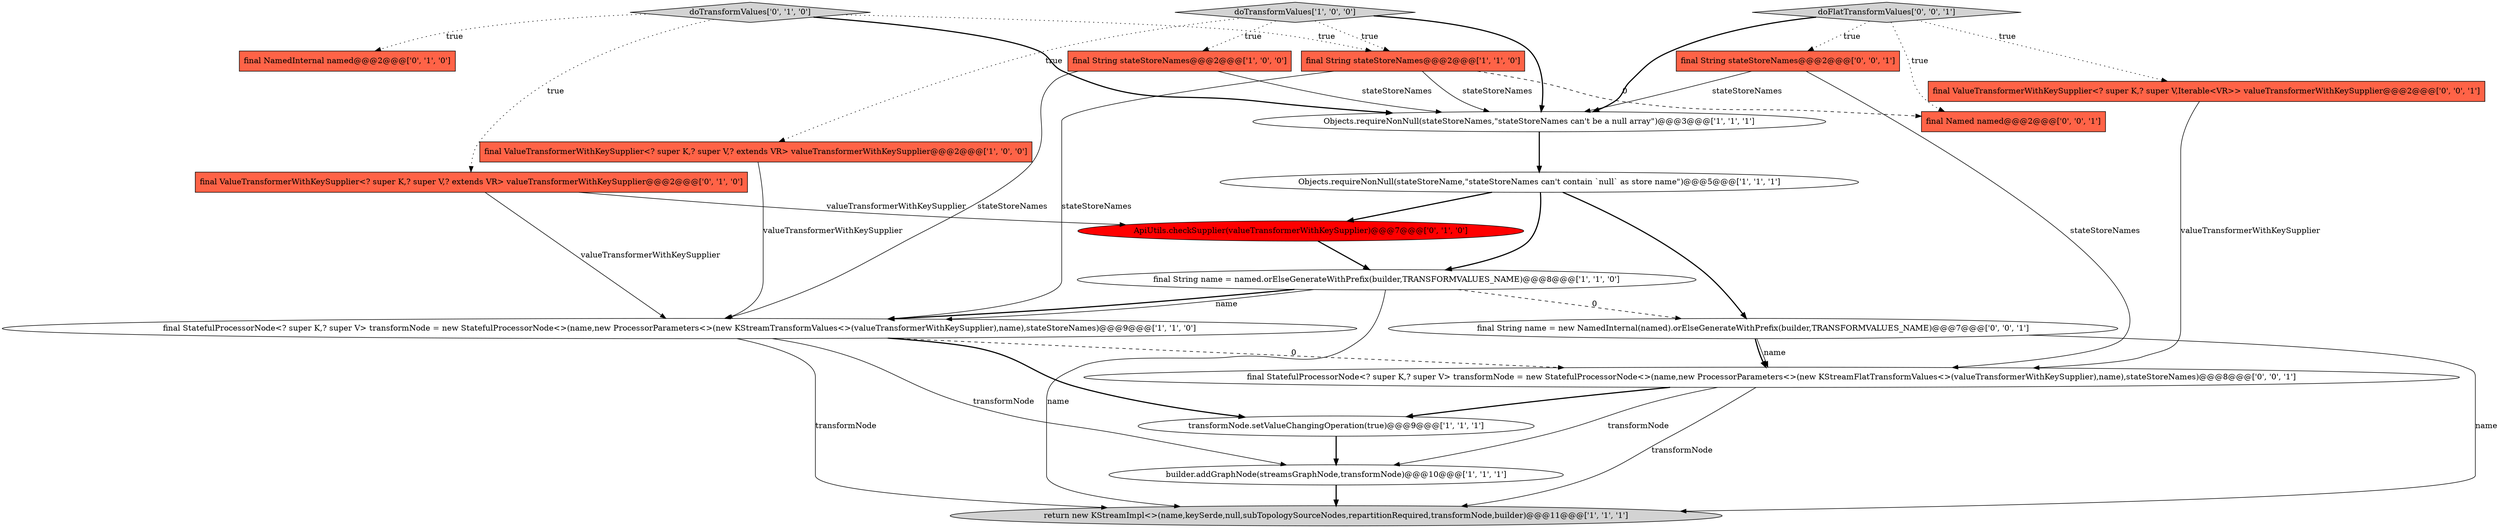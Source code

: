 digraph {
5 [style = filled, label = "final String name = named.orElseGenerateWithPrefix(builder,TRANSFORMVALUES_NAME)@@@8@@@['1', '1', '0']", fillcolor = white, shape = ellipse image = "AAA0AAABBB1BBB"];
15 [style = filled, label = "final StatefulProcessorNode<? super K,? super V> transformNode = new StatefulProcessorNode<>(name,new ProcessorParameters<>(new KStreamFlatTransformValues<>(valueTransformerWithKeySupplier),name),stateStoreNames)@@@8@@@['0', '0', '1']", fillcolor = white, shape = ellipse image = "AAA0AAABBB3BBB"];
17 [style = filled, label = "final ValueTransformerWithKeySupplier<? super K,? super V,Iterable<VR>> valueTransformerWithKeySupplier@@@2@@@['0', '0', '1']", fillcolor = tomato, shape = box image = "AAA0AAABBB3BBB"];
19 [style = filled, label = "final String name = new NamedInternal(named).orElseGenerateWithPrefix(builder,TRANSFORMVALUES_NAME)@@@7@@@['0', '0', '1']", fillcolor = white, shape = ellipse image = "AAA0AAABBB3BBB"];
14 [style = filled, label = "doTransformValues['0', '1', '0']", fillcolor = lightgray, shape = diamond image = "AAA0AAABBB2BBB"];
0 [style = filled, label = "return new KStreamImpl<>(name,keySerde,null,subTopologySourceNodes,repartitionRequired,transformNode,builder)@@@11@@@['1', '1', '1']", fillcolor = lightgray, shape = ellipse image = "AAA0AAABBB1BBB"];
10 [style = filled, label = "final String stateStoreNames@@@2@@@['1', '1', '0']", fillcolor = tomato, shape = box image = "AAA0AAABBB1BBB"];
12 [style = filled, label = "ApiUtils.checkSupplier(valueTransformerWithKeySupplier)@@@7@@@['0', '1', '0']", fillcolor = red, shape = ellipse image = "AAA1AAABBB2BBB"];
1 [style = filled, label = "final ValueTransformerWithKeySupplier<? super K,? super V,? extends VR> valueTransformerWithKeySupplier@@@2@@@['1', '0', '0']", fillcolor = tomato, shape = box image = "AAA0AAABBB1BBB"];
8 [style = filled, label = "builder.addGraphNode(streamsGraphNode,transformNode)@@@10@@@['1', '1', '1']", fillcolor = white, shape = ellipse image = "AAA0AAABBB1BBB"];
18 [style = filled, label = "final Named named@@@2@@@['0', '0', '1']", fillcolor = tomato, shape = box image = "AAA0AAABBB3BBB"];
16 [style = filled, label = "final String stateStoreNames@@@2@@@['0', '0', '1']", fillcolor = tomato, shape = box image = "AAA0AAABBB3BBB"];
2 [style = filled, label = "Objects.requireNonNull(stateStoreName,\"stateStoreNames can't contain `null` as store name\")@@@5@@@['1', '1', '1']", fillcolor = white, shape = ellipse image = "AAA0AAABBB1BBB"];
7 [style = filled, label = "transformNode.setValueChangingOperation(true)@@@9@@@['1', '1', '1']", fillcolor = white, shape = ellipse image = "AAA0AAABBB1BBB"];
13 [style = filled, label = "final NamedInternal named@@@2@@@['0', '1', '0']", fillcolor = tomato, shape = box image = "AAA0AAABBB2BBB"];
20 [style = filled, label = "doFlatTransformValues['0', '0', '1']", fillcolor = lightgray, shape = diamond image = "AAA0AAABBB3BBB"];
6 [style = filled, label = "final String stateStoreNames@@@2@@@['1', '0', '0']", fillcolor = tomato, shape = box image = "AAA0AAABBB1BBB"];
4 [style = filled, label = "Objects.requireNonNull(stateStoreNames,\"stateStoreNames can't be a null array\")@@@3@@@['1', '1', '1']", fillcolor = white, shape = ellipse image = "AAA0AAABBB1BBB"];
3 [style = filled, label = "doTransformValues['1', '0', '0']", fillcolor = lightgray, shape = diamond image = "AAA0AAABBB1BBB"];
11 [style = filled, label = "final ValueTransformerWithKeySupplier<? super K,? super V,? extends VR> valueTransformerWithKeySupplier@@@2@@@['0', '1', '0']", fillcolor = tomato, shape = box image = "AAA0AAABBB2BBB"];
9 [style = filled, label = "final StatefulProcessorNode<? super K,? super V> transformNode = new StatefulProcessorNode<>(name,new ProcessorParameters<>(new KStreamTransformValues<>(valueTransformerWithKeySupplier),name),stateStoreNames)@@@9@@@['1', '1', '0']", fillcolor = white, shape = ellipse image = "AAA0AAABBB1BBB"];
1->9 [style = solid, label="valueTransformerWithKeySupplier"];
17->15 [style = solid, label="valueTransformerWithKeySupplier"];
2->19 [style = bold, label=""];
12->5 [style = bold, label=""];
15->7 [style = bold, label=""];
9->8 [style = solid, label="transformNode"];
5->9 [style = bold, label=""];
20->17 [style = dotted, label="true"];
6->9 [style = solid, label="stateStoreNames"];
3->10 [style = dotted, label="true"];
10->4 [style = solid, label="stateStoreNames"];
9->0 [style = solid, label="transformNode"];
6->4 [style = solid, label="stateStoreNames"];
5->9 [style = solid, label="name"];
19->15 [style = solid, label="name"];
4->2 [style = bold, label=""];
3->6 [style = dotted, label="true"];
9->7 [style = bold, label=""];
7->8 [style = bold, label=""];
15->0 [style = solid, label="transformNode"];
3->4 [style = bold, label=""];
14->10 [style = dotted, label="true"];
14->13 [style = dotted, label="true"];
2->12 [style = bold, label=""];
20->4 [style = bold, label=""];
8->0 [style = bold, label=""];
16->4 [style = solid, label="stateStoreNames"];
14->4 [style = bold, label=""];
9->15 [style = dashed, label="0"];
5->0 [style = solid, label="name"];
11->12 [style = solid, label="valueTransformerWithKeySupplier"];
15->8 [style = solid, label="transformNode"];
10->9 [style = solid, label="stateStoreNames"];
20->18 [style = dotted, label="true"];
14->11 [style = dotted, label="true"];
16->15 [style = solid, label="stateStoreNames"];
19->15 [style = bold, label=""];
5->19 [style = dashed, label="0"];
3->1 [style = dotted, label="true"];
10->18 [style = dashed, label="0"];
11->9 [style = solid, label="valueTransformerWithKeySupplier"];
20->16 [style = dotted, label="true"];
2->5 [style = bold, label=""];
19->0 [style = solid, label="name"];
}
